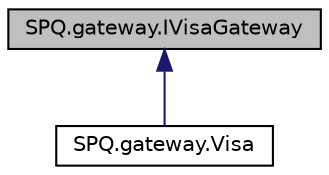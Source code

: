 digraph "SPQ.gateway.IVisaGateway"
{
  edge [fontname="Helvetica",fontsize="10",labelfontname="Helvetica",labelfontsize="10"];
  node [fontname="Helvetica",fontsize="10",shape=record];
  Node0 [label="SPQ.gateway.IVisaGateway",height=0.2,width=0.4,color="black", fillcolor="grey75", style="filled", fontcolor="black"];
  Node0 -> Node1 [dir="back",color="midnightblue",fontsize="10",style="solid",fontname="Helvetica"];
  Node1 [label="SPQ.gateway.Visa",height=0.2,width=0.4,color="black", fillcolor="white", style="filled",URL="$class_s_p_q_1_1gateway_1_1_visa.html"];
}
